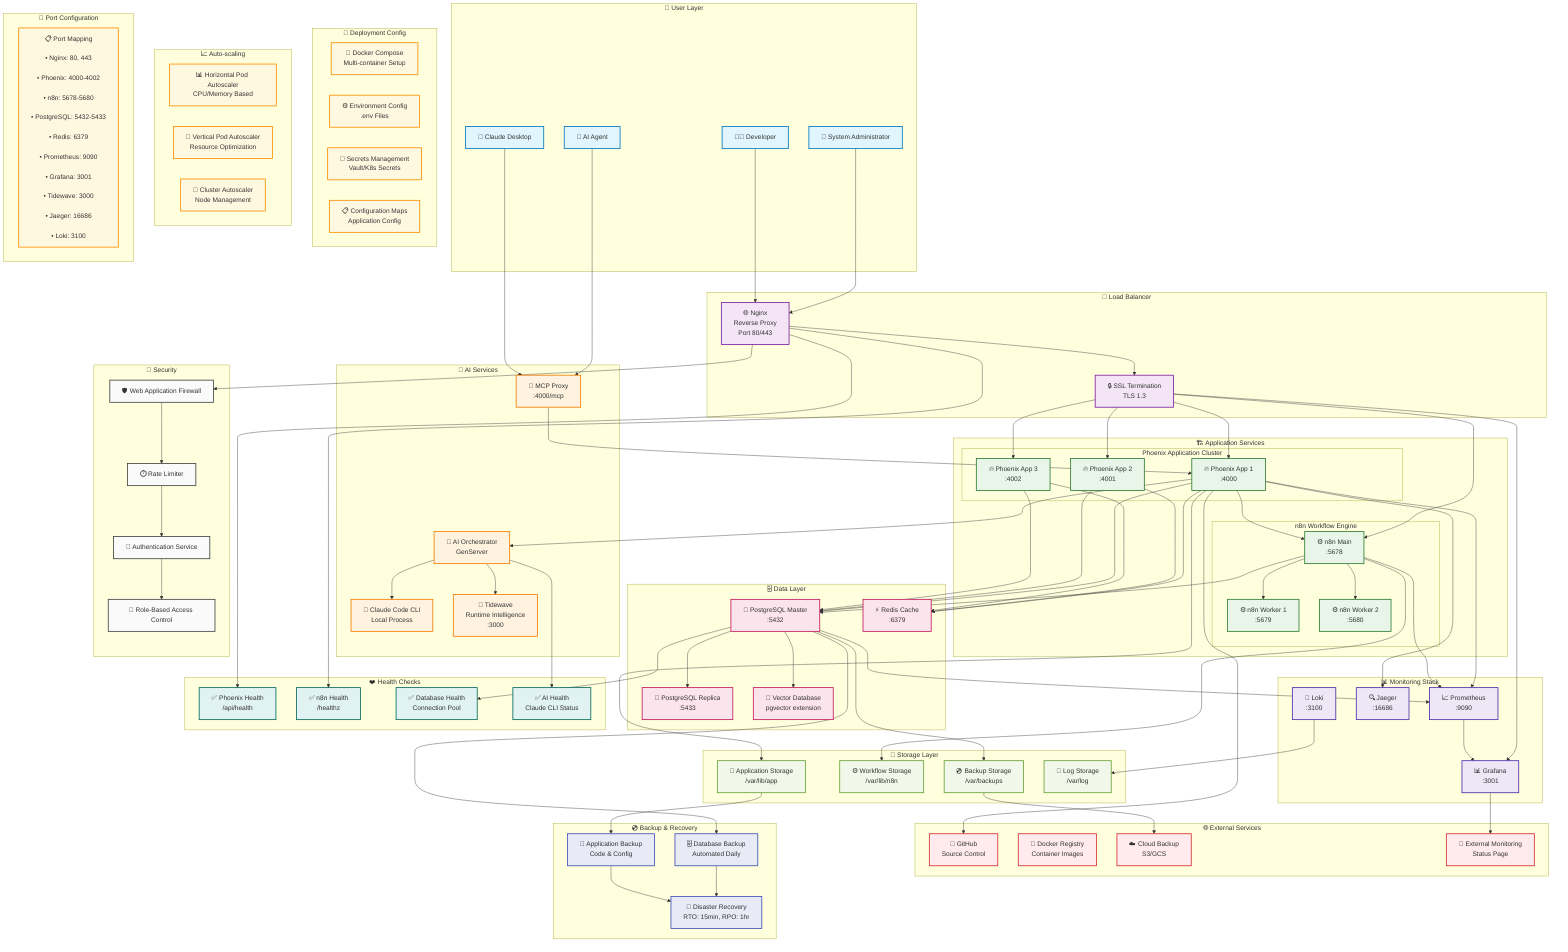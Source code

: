 graph TB
    %% User Layer
    subgraph "👥 User Layer"
        ADMIN[👤 System Administrator]
        DEV[👩‍💻 Developer]
        AI_AGENT[🤖 AI Agent]
        CLAUDE_DESKTOP[🤖 Claude Desktop]
    end
    
    %% Load Balancer / Reverse Proxy
    subgraph "🔀 Load Balancer"
        NGINX[🌐 Nginx<br/>Reverse Proxy<br/>Port 80/443]
        SSL[🔒 SSL Termination<br/>TLS 1.3]
    end
    
    %% Application Services
    subgraph "🏗️ Application Services"
        direction TB
        
        subgraph "Phoenix Application Cluster"
            PHOENIX1[🔥 Phoenix App 1<br/>:4000]
            PHOENIX2[🔥 Phoenix App 2<br/>:4001] 
            PHOENIX3[🔥 Phoenix App 3<br/>:4002]
        end
        
        subgraph "n8n Workflow Engine"
            N8N_MAIN[⚙️ n8n Main<br/>:5678]
            N8N_WORKER1[⚙️ n8n Worker 1<br/>:5679]
            N8N_WORKER2[⚙️ n8n Worker 2<br/>:5680]
        end
    end
    
    %% AI Services Layer
    subgraph "🤖 AI Services"
        CLAUDE_CLI[🤖 Claude Code CLI<br/>Local Process]
        TIDEWAVE[🌊 Tidewave<br/>Runtime Intelligence<br/>:3000]
        MCP_PROXY[🔗 MCP Proxy<br/>:4000/mcp]
        AI_ORCHESTRATOR[🧠 AI Orchestrator<br/>GenServer]
    end
    
    %% Data Layer
    subgraph "🗄️ Data Layer"
        POSTGRES_MASTER[🐘 PostgreSQL Master<br/>:5432]
        POSTGRES_REPLICA[🐘 PostgreSQL Replica<br/>:5433]
        VECTOR_DB[🧠 Vector Database<br/>pgvector extension]
        REDIS[⚡ Redis Cache<br/>:6379]
    end
    
    %% Storage Layer
    subgraph "💾 Storage Layer"
        APP_STORAGE[📁 Application Storage<br/>/var/lib/app]
        WORKFLOW_STORAGE[⚙️ Workflow Storage<br/>/var/lib/n8n]
        BACKUP_STORAGE[💿 Backup Storage<br/>/var/backups]
        LOG_STORAGE[📝 Log Storage<br/>/var/log]
    end
    
    %% Monitoring & Observability
    subgraph "📊 Monitoring Stack"
        PROMETHEUS[📈 Prometheus<br/>:9090]
        GRAFANA[📊 Grafana<br/>:3001]
        JAEGER[🔍 Jaeger<br/>:16686]
        LOKI[📝 Loki<br/>:3100]
    end
    
    %% External Services
    subgraph "🌐 External Services"
        GITHUB[🐙 GitHub<br/>Source Control]
        DOCKER_REGISTRY[🐳 Docker Registry<br/>Container Images]
        BACKUP_SERVICE[☁️ Cloud Backup<br/>S3/GCS]
        MONITORING_SERVICE[📡 External Monitoring<br/>Status Page]
    end
    
    %% Network Connections
    ADMIN --> NGINX
    DEV --> NGINX
    AI_AGENT --> MCP_PROXY
    CLAUDE_DESKTOP --> MCP_PROXY
    
    NGINX --> SSL
    SSL --> PHOENIX1
    SSL --> PHOENIX2 
    SSL --> PHOENIX3
    SSL --> N8N_MAIN
    SSL --> GRAFANA
    
    %% Internal Service Communication
    PHOENIX1 --> POSTGRES_MASTER
    PHOENIX2 --> POSTGRES_MASTER
    PHOENIX3 --> POSTGRES_MASTER
    
    POSTGRES_MASTER --> POSTGRES_REPLICA
    POSTGRES_MASTER --> VECTOR_DB
    
    PHOENIX1 --> REDIS
    PHOENIX2 --> REDIS
    PHOENIX3 --> REDIS
    
    %% AI Service Integration
    PHOENIX1 --> AI_ORCHESTRATOR
    AI_ORCHESTRATOR --> CLAUDE_CLI
    AI_ORCHESTRATOR --> TIDEWAVE
    MCP_PROXY --> PHOENIX1
    
    %% n8n Integration
    N8N_MAIN --> N8N_WORKER1
    N8N_MAIN --> N8N_WORKER2
    N8N_MAIN --> POSTGRES_MASTER
    PHOENIX1 --> N8N_MAIN
    
    %% Storage Connections
    PHOENIX1 --> APP_STORAGE
    N8N_MAIN --> WORKFLOW_STORAGE
    POSTGRES_MASTER --> BACKUP_STORAGE
    
    %% Monitoring Connections
    PHOENIX1 --> PROMETHEUS
    N8N_MAIN --> PROMETHEUS
    POSTGRES_MASTER --> PROMETHEUS
    PROMETHEUS --> GRAFANA
    PHOENIX1 --> JAEGER
    LOKI --> LOG_STORAGE
    
    %% External Connections
    PHOENIX1 --> GITHUB
    BACKUP_STORAGE --> BACKUP_SERVICE
    GRAFANA --> MONITORING_SERVICE
    
    %% Health Checks
    subgraph "❤️ Health Checks"
        HEALTH_PHOENIX[✅ Phoenix Health<br/>/api/health]
        HEALTH_N8N[✅ n8n Health<br/>/healthz]
        HEALTH_DB[✅ Database Health<br/>Connection Pool]
        HEALTH_AI[✅ AI Health<br/>Claude CLI Status]
    end
    
    NGINX --> HEALTH_PHOENIX
    NGINX --> HEALTH_N8N
    POSTGRES_MASTER --> HEALTH_DB
    AI_ORCHESTRATOR --> HEALTH_AI
    
    %% Deployment Configuration
    subgraph "🚀 Deployment Config"
        DOCKER_COMPOSE[🐳 Docker Compose<br/>Multi-container Setup]
        ENV_CONFIG[⚙️ Environment Config<br/>.env Files]
        SECRETS[🔐 Secrets Management<br/>Vault/K8s Secrets]
        CONFIG_MAPS[📋 Configuration Maps<br/>Application Config]
    end
    
    %% Auto-scaling
    subgraph "📈 Auto-scaling"
        HPA[📊 Horizontal Pod Autoscaler<br/>CPU/Memory Based]
        VPA[📏 Vertical Pod Autoscaler<br/>Resource Optimization]
        CLUSTER_AUTOSCALER[🎯 Cluster Autoscaler<br/>Node Management]
    end
    
    %% Security Layer
    subgraph "🔐 Security"
        WAF[🛡️ Web Application Firewall]
        RATE_LIMITER[⏱️ Rate Limiter]
        AUTH_SERVICE[🔑 Authentication Service]
        RBAC[👮 Role-Based Access Control]
    end
    
    NGINX --> WAF
    WAF --> RATE_LIMITER
    RATE_LIMITER --> AUTH_SERVICE
    AUTH_SERVICE --> RBAC
    
    %% Backup & Recovery
    subgraph "💿 Backup & Recovery"
        DB_BACKUP[🗄️ Database Backup<br/>Automated Daily]
        APP_BACKUP[📁 Application Backup<br/>Code & Config]
        DISASTER_RECOVERY[🚨 Disaster Recovery<br/>RTO: 15min, RPO: 1hr]
    end
    
    POSTGRES_MASTER --> DB_BACKUP
    APP_STORAGE --> APP_BACKUP
    DB_BACKUP --> DISASTER_RECOVERY
    APP_BACKUP --> DISASTER_RECOVERY
    
    %% Port Mapping
    subgraph "🔌 Port Configuration"
        PORTS[📋 Port Mapping<br/>
        • Nginx: 80, 443<br/>
        • Phoenix: 4000-4002<br/>
        • n8n: 5678-5680<br/>
        • PostgreSQL: 5432-5433<br/>
        • Redis: 6379<br/>
        • Prometheus: 9090<br/>
        • Grafana: 3001<br/>
        • Tidewave: 3000<br/>
        • Jaeger: 16686<br/>
        • Loki: 3100]
    end
    
    %% Styling
    classDef user fill:#e1f5fe,stroke:#0277bd,stroke-width:2px
    classDef proxy fill:#f3e5f5,stroke:#7b1fa2,stroke-width:2px
    classDef app fill:#e8f5e8,stroke:#2e7d32,stroke-width:2px
    classDef ai fill:#fff3e0,stroke:#f57c00,stroke-width:2px
    classDef data fill:#fce4ec,stroke:#c2185b,stroke-width:2px
    classDef storage fill:#f1f8e9,stroke:#689f38,stroke-width:2px
    classDef monitoring fill:#ede7f6,stroke:#512da8,stroke-width:2px
    classDef external fill:#ffebee,stroke:#d32f2f,stroke-width:2px
    classDef health fill:#e0f2f1,stroke:#00695c,stroke-width:2px
    classDef config fill:#fff8e1,stroke:#ff8f00,stroke-width:2px
    classDef security fill:#fafafa,stroke:#424242,stroke-width:2px
    classDef backup fill:#e8eaf6,stroke:#3f51b5,stroke-width:2px
    
    class ADMIN,DEV,AI_AGENT,CLAUDE_DESKTOP user
    class NGINX,SSL proxy
    class PHOENIX1,PHOENIX2,PHOENIX3,N8N_MAIN,N8N_WORKER1,N8N_WORKER2 app
    class CLAUDE_CLI,TIDEWAVE,MCP_PROXY,AI_ORCHESTRATOR ai
    class POSTGRES_MASTER,POSTGRES_REPLICA,VECTOR_DB,REDIS data
    class APP_STORAGE,WORKFLOW_STORAGE,BACKUP_STORAGE,LOG_STORAGE storage
    class PROMETHEUS,GRAFANA,JAEGER,LOKI monitoring
    class GITHUB,DOCKER_REGISTRY,BACKUP_SERVICE,MONITORING_SERVICE external
    class HEALTH_PHOENIX,HEALTH_N8N,HEALTH_DB,HEALTH_AI health
    class DOCKER_COMPOSE,ENV_CONFIG,SECRETS,CONFIG_MAPS,HPA,VPA,CLUSTER_AUTOSCALER,PORTS config
    class WAF,RATE_LIMITER,AUTH_SERVICE,RBAC security
    class DB_BACKUP,APP_BACKUP,DISASTER_RECOVERY backup